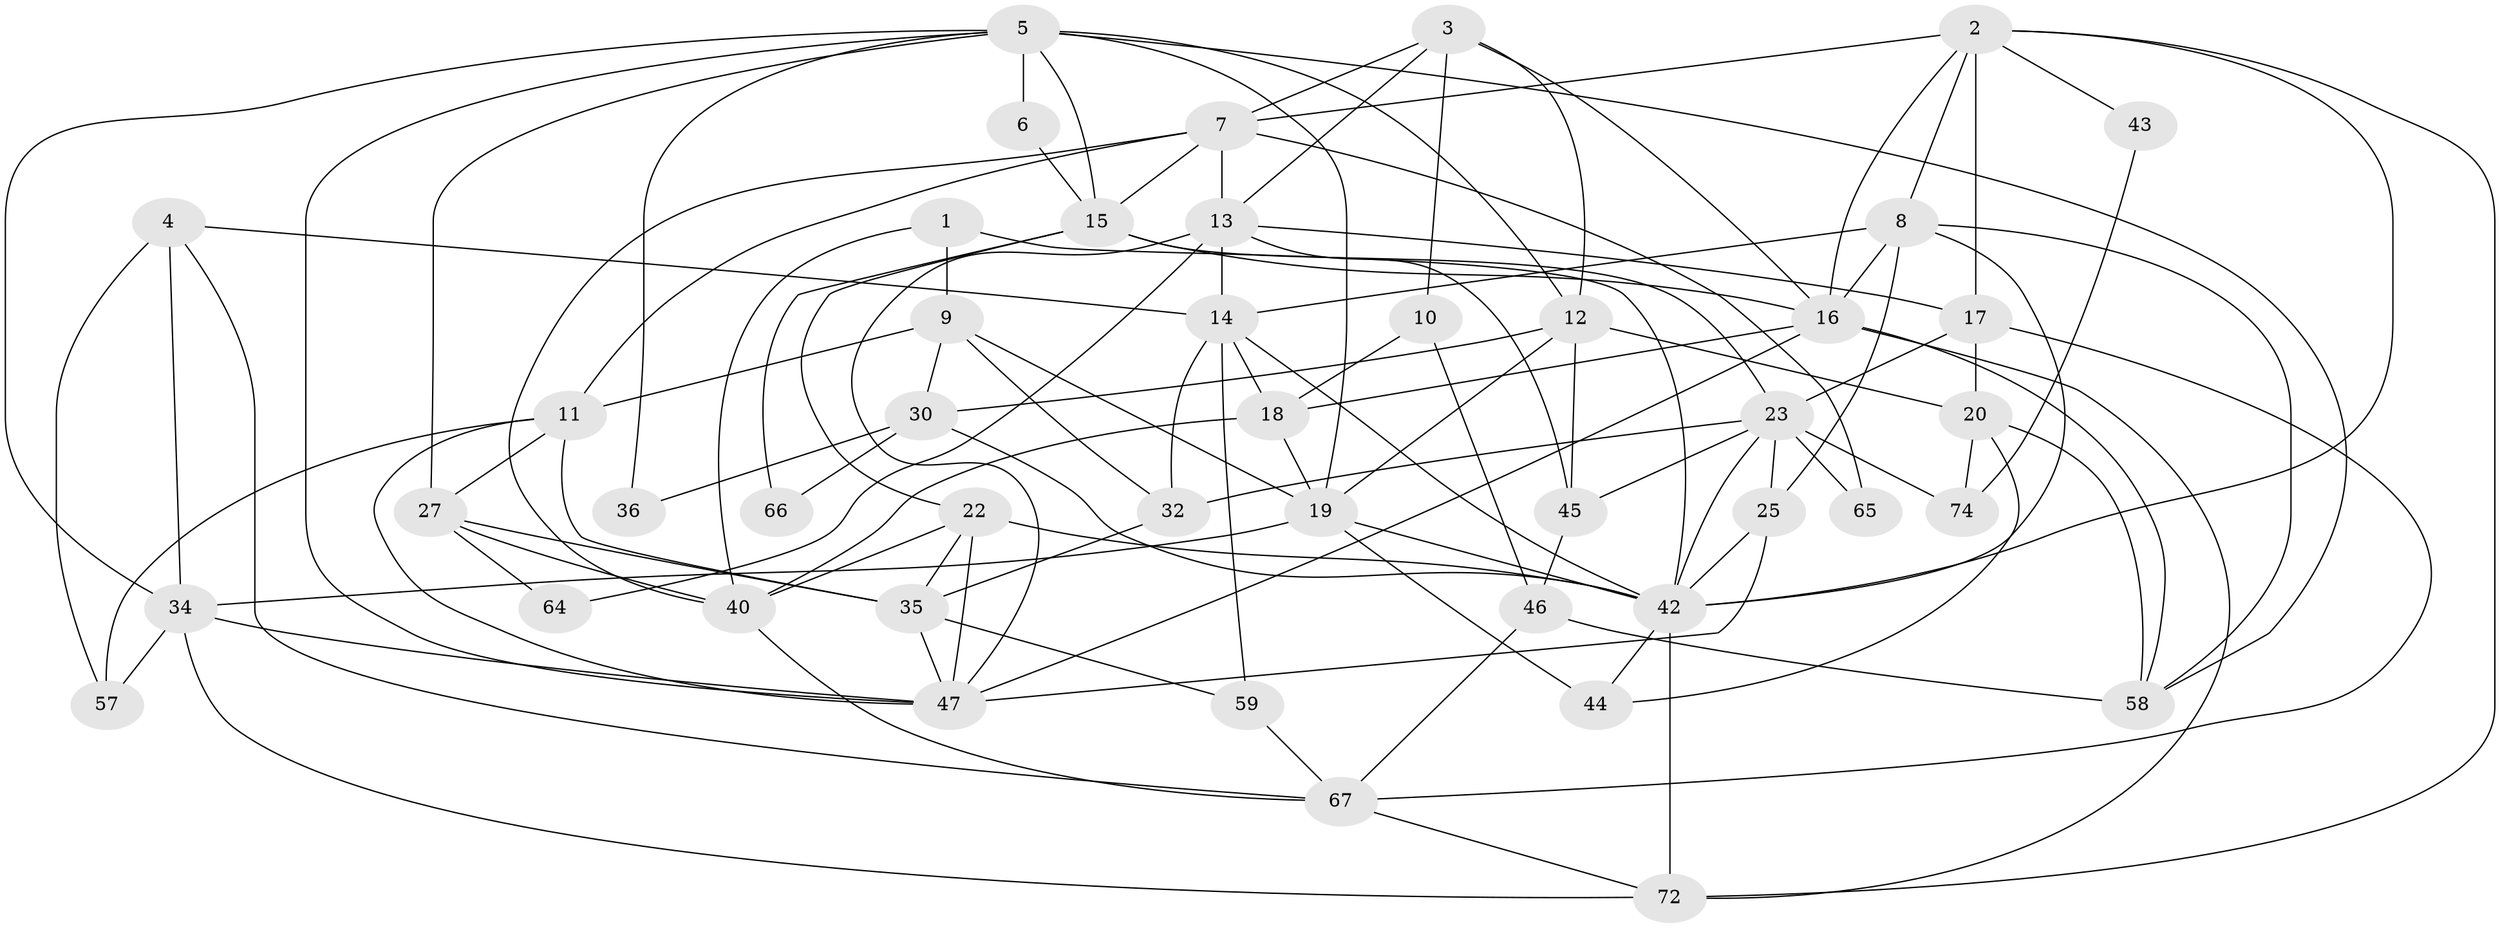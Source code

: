 // Generated by graph-tools (version 1.1) at 2025/23/03/03/25 07:23:57]
// undirected, 45 vertices, 114 edges
graph export_dot {
graph [start="1"]
  node [color=gray90,style=filled];
  1;
  2 [super="+41"];
  3 [super="+24"];
  4 [super="+69"];
  5 [super="+56"];
  6 [super="+48"];
  7 [super="+37"];
  8 [super="+68"];
  9 [super="+33"];
  10;
  11 [super="+63"];
  12 [super="+71"];
  13 [super="+31"];
  14 [super="+52"];
  15 [super="+49"];
  16 [super="+26"];
  17 [super="+28"];
  18 [super="+55"];
  19 [super="+29"];
  20 [super="+21"];
  22 [super="+70"];
  23 [super="+61"];
  25;
  27 [super="+50"];
  30 [super="+38"];
  32;
  34 [super="+39"];
  35 [super="+53"];
  36;
  40 [super="+62"];
  42 [super="+51"];
  43;
  44;
  45 [super="+54"];
  46 [super="+60"];
  47;
  57;
  58;
  59;
  64;
  65;
  66;
  67;
  72 [super="+73"];
  74;
  1 -- 42;
  1 -- 40;
  1 -- 9;
  2 -- 8;
  2 -- 43;
  2 -- 42;
  2 -- 17;
  2 -- 7;
  2 -- 16;
  2 -- 72;
  3 -- 7;
  3 -- 16;
  3 -- 10;
  3 -- 12;
  3 -- 13;
  4 -- 57;
  4 -- 34;
  4 -- 67;
  4 -- 14;
  5 -- 47;
  5 -- 58;
  5 -- 27;
  5 -- 34;
  5 -- 19;
  5 -- 36;
  5 -- 6 [weight=2];
  5 -- 12;
  5 -- 15;
  6 -- 15;
  7 -- 15;
  7 -- 13;
  7 -- 65;
  7 -- 40;
  7 -- 11;
  8 -- 14;
  8 -- 16 [weight=2];
  8 -- 25;
  8 -- 58;
  8 -- 42;
  9 -- 19;
  9 -- 32;
  9 -- 11;
  9 -- 30;
  10 -- 18;
  10 -- 46;
  11 -- 47;
  11 -- 35;
  11 -- 57;
  11 -- 27;
  12 -- 19;
  12 -- 20;
  12 -- 45;
  12 -- 30;
  13 -- 64;
  13 -- 45;
  13 -- 14;
  13 -- 47;
  13 -- 17;
  14 -- 59;
  14 -- 32;
  14 -- 18;
  14 -- 42;
  15 -- 66;
  15 -- 16;
  15 -- 23;
  15 -- 22;
  16 -- 47;
  16 -- 58;
  16 -- 72;
  16 -- 18;
  17 -- 67;
  17 -- 20;
  17 -- 23;
  18 -- 40;
  18 -- 19;
  19 -- 42;
  19 -- 44;
  19 -- 34;
  20 -- 44;
  20 -- 58;
  20 -- 74;
  22 -- 42;
  22 -- 35;
  22 -- 40;
  22 -- 47;
  23 -- 74;
  23 -- 32;
  23 -- 65;
  23 -- 25;
  23 -- 45;
  23 -- 42 [weight=2];
  25 -- 47;
  25 -- 42;
  27 -- 40;
  27 -- 35;
  27 -- 64;
  30 -- 66;
  30 -- 42;
  30 -- 36;
  32 -- 35;
  34 -- 57;
  34 -- 72;
  34 -- 47;
  35 -- 59;
  35 -- 47;
  40 -- 67;
  42 -- 44;
  42 -- 72 [weight=2];
  43 -- 74;
  45 -- 46;
  46 -- 67;
  46 -- 58;
  59 -- 67;
  67 -- 72;
}

